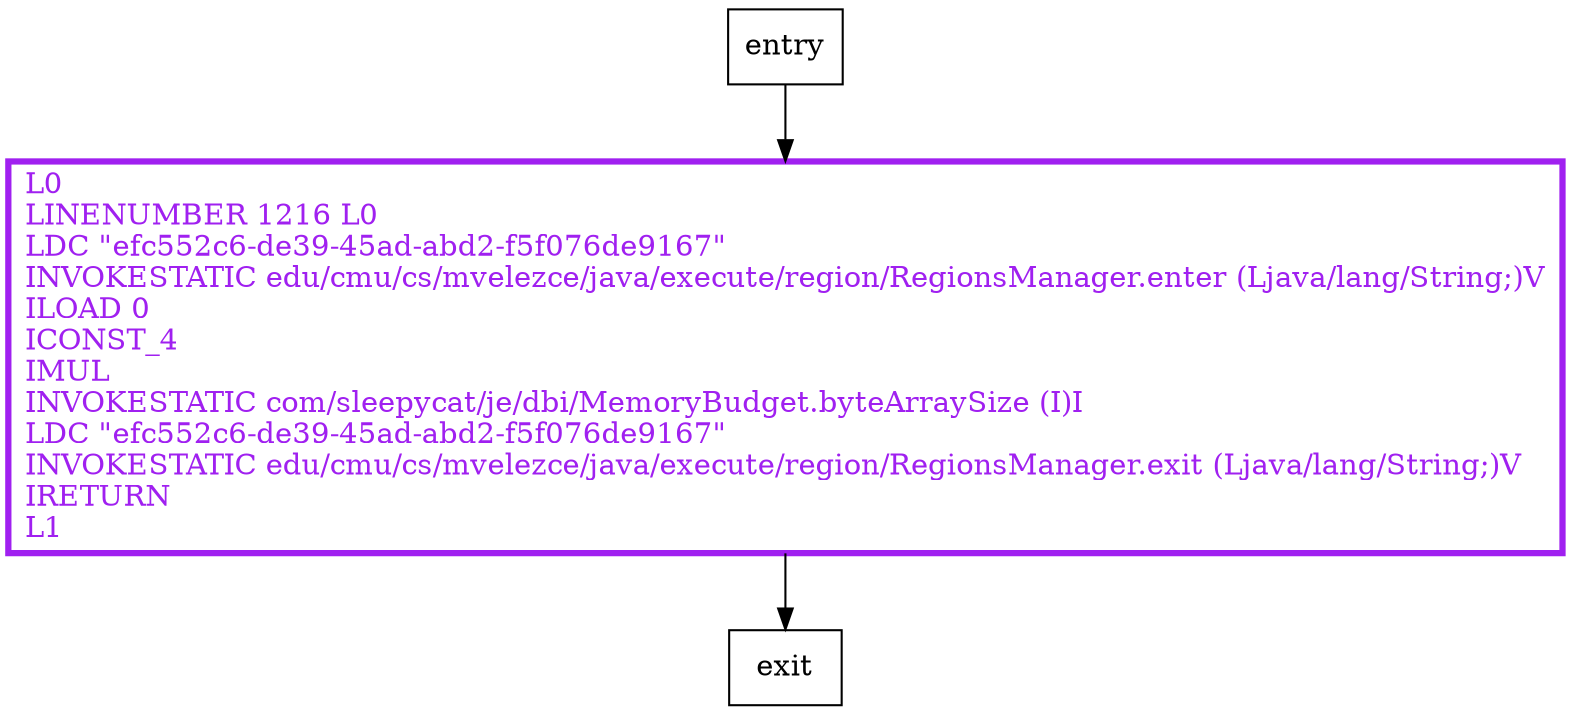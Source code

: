 digraph intArraySize {
node [shape=record];
999532783 [label="L0\lLINENUMBER 1216 L0\lLDC \"efc552c6-de39-45ad-abd2-f5f076de9167\"\lINVOKESTATIC edu/cmu/cs/mvelezce/java/execute/region/RegionsManager.enter (Ljava/lang/String;)V\lILOAD 0\lICONST_4\lIMUL\lINVOKESTATIC com/sleepycat/je/dbi/MemoryBudget.byteArraySize (I)I\lLDC \"efc552c6-de39-45ad-abd2-f5f076de9167\"\lINVOKESTATIC edu/cmu/cs/mvelezce/java/execute/region/RegionsManager.exit (Ljava/lang/String;)V\lIRETURN\lL1\l"];
entry;
exit;
entry -> 999532783
999532783 -> exit
999532783[fontcolor="purple", penwidth=3, color="purple"];
}

